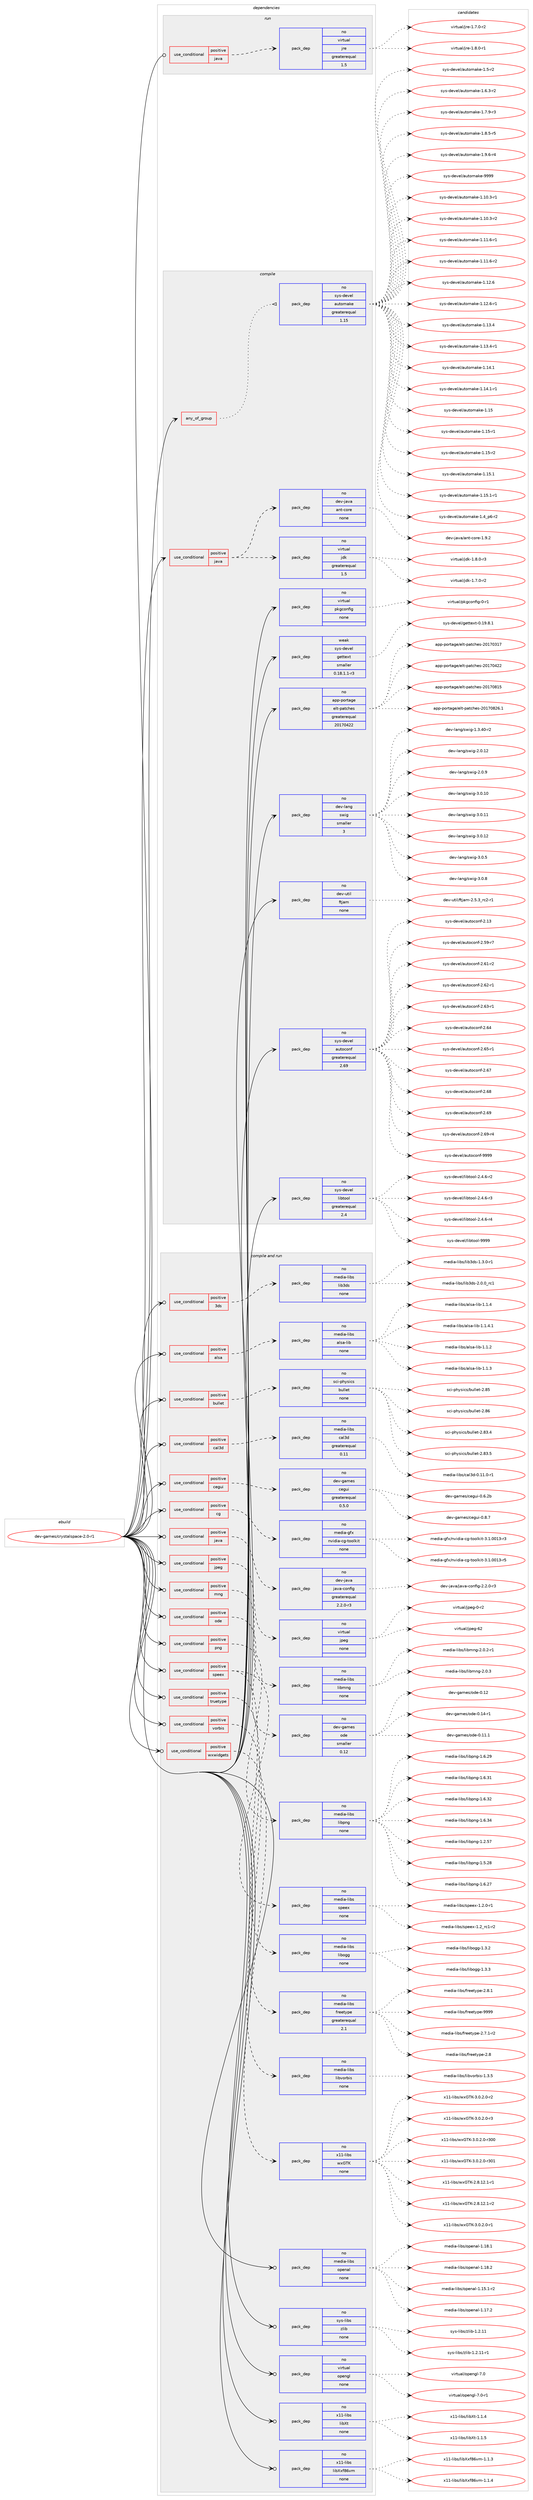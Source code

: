 digraph prolog {

# *************
# Graph options
# *************

newrank=true;
concentrate=true;
compound=true;
graph [rankdir=LR,fontname=Helvetica,fontsize=10,ranksep=1.5];#, ranksep=2.5, nodesep=0.2];
edge  [arrowhead=vee];
node  [fontname=Helvetica,fontsize=10];

# **********
# The ebuild
# **********

subgraph cluster_leftcol {
color=gray;
rank=same;
label=<<i>ebuild</i>>;
id [label="dev-games/crystalspace-2.0-r1", color=red, width=4, href="../dev-games/crystalspace-2.0-r1.svg"];
}

# ****************
# The dependencies
# ****************

subgraph cluster_midcol {
color=gray;
label=<<i>dependencies</i>>;
subgraph cluster_compile {
fillcolor="#eeeeee";
style=filled;
label=<<i>compile</i>>;
subgraph any1584 {
dependency72896 [label=<<TABLE BORDER="0" CELLBORDER="1" CELLSPACING="0" CELLPADDING="4"><TR><TD CELLPADDING="10">any_of_group</TD></TR></TABLE>>, shape=none, color=red];subgraph pack53638 {
dependency72897 [label=<<TABLE BORDER="0" CELLBORDER="1" CELLSPACING="0" CELLPADDING="4" WIDTH="220"><TR><TD ROWSPAN="6" CELLPADDING="30">pack_dep</TD></TR><TR><TD WIDTH="110">no</TD></TR><TR><TD>sys-devel</TD></TR><TR><TD>automake</TD></TR><TR><TD>greaterequal</TD></TR><TR><TD>1.15</TD></TR></TABLE>>, shape=none, color=blue];
}
dependency72896:e -> dependency72897:w [weight=20,style="dotted",arrowhead="oinv"];
}
id:e -> dependency72896:w [weight=20,style="solid",arrowhead="vee"];
subgraph cond17644 {
dependency72898 [label=<<TABLE BORDER="0" CELLBORDER="1" CELLSPACING="0" CELLPADDING="4"><TR><TD ROWSPAN="3" CELLPADDING="10">use_conditional</TD></TR><TR><TD>positive</TD></TR><TR><TD>java</TD></TR></TABLE>>, shape=none, color=red];
subgraph pack53639 {
dependency72899 [label=<<TABLE BORDER="0" CELLBORDER="1" CELLSPACING="0" CELLPADDING="4" WIDTH="220"><TR><TD ROWSPAN="6" CELLPADDING="30">pack_dep</TD></TR><TR><TD WIDTH="110">no</TD></TR><TR><TD>virtual</TD></TR><TR><TD>jdk</TD></TR><TR><TD>greaterequal</TD></TR><TR><TD>1.5</TD></TR></TABLE>>, shape=none, color=blue];
}
dependency72898:e -> dependency72899:w [weight=20,style="dashed",arrowhead="vee"];
subgraph pack53640 {
dependency72900 [label=<<TABLE BORDER="0" CELLBORDER="1" CELLSPACING="0" CELLPADDING="4" WIDTH="220"><TR><TD ROWSPAN="6" CELLPADDING="30">pack_dep</TD></TR><TR><TD WIDTH="110">no</TD></TR><TR><TD>dev-java</TD></TR><TR><TD>ant-core</TD></TR><TR><TD>none</TD></TR><TR><TD></TD></TR></TABLE>>, shape=none, color=blue];
}
dependency72898:e -> dependency72900:w [weight=20,style="dashed",arrowhead="vee"];
}
id:e -> dependency72898:w [weight=20,style="solid",arrowhead="vee"];
subgraph pack53641 {
dependency72901 [label=<<TABLE BORDER="0" CELLBORDER="1" CELLSPACING="0" CELLPADDING="4" WIDTH="220"><TR><TD ROWSPAN="6" CELLPADDING="30">pack_dep</TD></TR><TR><TD WIDTH="110">no</TD></TR><TR><TD>app-portage</TD></TR><TR><TD>elt-patches</TD></TR><TR><TD>greaterequal</TD></TR><TR><TD>20170422</TD></TR></TABLE>>, shape=none, color=blue];
}
id:e -> dependency72901:w [weight=20,style="solid",arrowhead="vee"];
subgraph pack53642 {
dependency72902 [label=<<TABLE BORDER="0" CELLBORDER="1" CELLSPACING="0" CELLPADDING="4" WIDTH="220"><TR><TD ROWSPAN="6" CELLPADDING="30">pack_dep</TD></TR><TR><TD WIDTH="110">no</TD></TR><TR><TD>dev-lang</TD></TR><TR><TD>swig</TD></TR><TR><TD>smaller</TD></TR><TR><TD>3</TD></TR></TABLE>>, shape=none, color=blue];
}
id:e -> dependency72902:w [weight=20,style="solid",arrowhead="vee"];
subgraph pack53643 {
dependency72903 [label=<<TABLE BORDER="0" CELLBORDER="1" CELLSPACING="0" CELLPADDING="4" WIDTH="220"><TR><TD ROWSPAN="6" CELLPADDING="30">pack_dep</TD></TR><TR><TD WIDTH="110">no</TD></TR><TR><TD>dev-util</TD></TR><TR><TD>ftjam</TD></TR><TR><TD>none</TD></TR><TR><TD></TD></TR></TABLE>>, shape=none, color=blue];
}
id:e -> dependency72903:w [weight=20,style="solid",arrowhead="vee"];
subgraph pack53644 {
dependency72904 [label=<<TABLE BORDER="0" CELLBORDER="1" CELLSPACING="0" CELLPADDING="4" WIDTH="220"><TR><TD ROWSPAN="6" CELLPADDING="30">pack_dep</TD></TR><TR><TD WIDTH="110">no</TD></TR><TR><TD>sys-devel</TD></TR><TR><TD>autoconf</TD></TR><TR><TD>greaterequal</TD></TR><TR><TD>2.69</TD></TR></TABLE>>, shape=none, color=blue];
}
id:e -> dependency72904:w [weight=20,style="solid",arrowhead="vee"];
subgraph pack53645 {
dependency72905 [label=<<TABLE BORDER="0" CELLBORDER="1" CELLSPACING="0" CELLPADDING="4" WIDTH="220"><TR><TD ROWSPAN="6" CELLPADDING="30">pack_dep</TD></TR><TR><TD WIDTH="110">no</TD></TR><TR><TD>sys-devel</TD></TR><TR><TD>libtool</TD></TR><TR><TD>greaterequal</TD></TR><TR><TD>2.4</TD></TR></TABLE>>, shape=none, color=blue];
}
id:e -> dependency72905:w [weight=20,style="solid",arrowhead="vee"];
subgraph pack53646 {
dependency72906 [label=<<TABLE BORDER="0" CELLBORDER="1" CELLSPACING="0" CELLPADDING="4" WIDTH="220"><TR><TD ROWSPAN="6" CELLPADDING="30">pack_dep</TD></TR><TR><TD WIDTH="110">no</TD></TR><TR><TD>virtual</TD></TR><TR><TD>pkgconfig</TD></TR><TR><TD>none</TD></TR><TR><TD></TD></TR></TABLE>>, shape=none, color=blue];
}
id:e -> dependency72906:w [weight=20,style="solid",arrowhead="vee"];
subgraph pack53647 {
dependency72907 [label=<<TABLE BORDER="0" CELLBORDER="1" CELLSPACING="0" CELLPADDING="4" WIDTH="220"><TR><TD ROWSPAN="6" CELLPADDING="30">pack_dep</TD></TR><TR><TD WIDTH="110">weak</TD></TR><TR><TD>sys-devel</TD></TR><TR><TD>gettext</TD></TR><TR><TD>smaller</TD></TR><TR><TD>0.18.1.1-r3</TD></TR></TABLE>>, shape=none, color=blue];
}
id:e -> dependency72907:w [weight=20,style="solid",arrowhead="vee"];
}
subgraph cluster_compileandrun {
fillcolor="#eeeeee";
style=filled;
label=<<i>compile and run</i>>;
subgraph cond17645 {
dependency72908 [label=<<TABLE BORDER="0" CELLBORDER="1" CELLSPACING="0" CELLPADDING="4"><TR><TD ROWSPAN="3" CELLPADDING="10">use_conditional</TD></TR><TR><TD>positive</TD></TR><TR><TD>3ds</TD></TR></TABLE>>, shape=none, color=red];
subgraph pack53648 {
dependency72909 [label=<<TABLE BORDER="0" CELLBORDER="1" CELLSPACING="0" CELLPADDING="4" WIDTH="220"><TR><TD ROWSPAN="6" CELLPADDING="30">pack_dep</TD></TR><TR><TD WIDTH="110">no</TD></TR><TR><TD>media-libs</TD></TR><TR><TD>lib3ds</TD></TR><TR><TD>none</TD></TR><TR><TD></TD></TR></TABLE>>, shape=none, color=blue];
}
dependency72908:e -> dependency72909:w [weight=20,style="dashed",arrowhead="vee"];
}
id:e -> dependency72908:w [weight=20,style="solid",arrowhead="odotvee"];
subgraph cond17646 {
dependency72910 [label=<<TABLE BORDER="0" CELLBORDER="1" CELLSPACING="0" CELLPADDING="4"><TR><TD ROWSPAN="3" CELLPADDING="10">use_conditional</TD></TR><TR><TD>positive</TD></TR><TR><TD>alsa</TD></TR></TABLE>>, shape=none, color=red];
subgraph pack53649 {
dependency72911 [label=<<TABLE BORDER="0" CELLBORDER="1" CELLSPACING="0" CELLPADDING="4" WIDTH="220"><TR><TD ROWSPAN="6" CELLPADDING="30">pack_dep</TD></TR><TR><TD WIDTH="110">no</TD></TR><TR><TD>media-libs</TD></TR><TR><TD>alsa-lib</TD></TR><TR><TD>none</TD></TR><TR><TD></TD></TR></TABLE>>, shape=none, color=blue];
}
dependency72910:e -> dependency72911:w [weight=20,style="dashed",arrowhead="vee"];
}
id:e -> dependency72910:w [weight=20,style="solid",arrowhead="odotvee"];
subgraph cond17647 {
dependency72912 [label=<<TABLE BORDER="0" CELLBORDER="1" CELLSPACING="0" CELLPADDING="4"><TR><TD ROWSPAN="3" CELLPADDING="10">use_conditional</TD></TR><TR><TD>positive</TD></TR><TR><TD>bullet</TD></TR></TABLE>>, shape=none, color=red];
subgraph pack53650 {
dependency72913 [label=<<TABLE BORDER="0" CELLBORDER="1" CELLSPACING="0" CELLPADDING="4" WIDTH="220"><TR><TD ROWSPAN="6" CELLPADDING="30">pack_dep</TD></TR><TR><TD WIDTH="110">no</TD></TR><TR><TD>sci-physics</TD></TR><TR><TD>bullet</TD></TR><TR><TD>none</TD></TR><TR><TD></TD></TR></TABLE>>, shape=none, color=blue];
}
dependency72912:e -> dependency72913:w [weight=20,style="dashed",arrowhead="vee"];
}
id:e -> dependency72912:w [weight=20,style="solid",arrowhead="odotvee"];
subgraph cond17648 {
dependency72914 [label=<<TABLE BORDER="0" CELLBORDER="1" CELLSPACING="0" CELLPADDING="4"><TR><TD ROWSPAN="3" CELLPADDING="10">use_conditional</TD></TR><TR><TD>positive</TD></TR><TR><TD>cal3d</TD></TR></TABLE>>, shape=none, color=red];
subgraph pack53651 {
dependency72915 [label=<<TABLE BORDER="0" CELLBORDER="1" CELLSPACING="0" CELLPADDING="4" WIDTH="220"><TR><TD ROWSPAN="6" CELLPADDING="30">pack_dep</TD></TR><TR><TD WIDTH="110">no</TD></TR><TR><TD>media-libs</TD></TR><TR><TD>cal3d</TD></TR><TR><TD>greaterequal</TD></TR><TR><TD>0.11</TD></TR></TABLE>>, shape=none, color=blue];
}
dependency72914:e -> dependency72915:w [weight=20,style="dashed",arrowhead="vee"];
}
id:e -> dependency72914:w [weight=20,style="solid",arrowhead="odotvee"];
subgraph cond17649 {
dependency72916 [label=<<TABLE BORDER="0" CELLBORDER="1" CELLSPACING="0" CELLPADDING="4"><TR><TD ROWSPAN="3" CELLPADDING="10">use_conditional</TD></TR><TR><TD>positive</TD></TR><TR><TD>cegui</TD></TR></TABLE>>, shape=none, color=red];
subgraph pack53652 {
dependency72917 [label=<<TABLE BORDER="0" CELLBORDER="1" CELLSPACING="0" CELLPADDING="4" WIDTH="220"><TR><TD ROWSPAN="6" CELLPADDING="30">pack_dep</TD></TR><TR><TD WIDTH="110">no</TD></TR><TR><TD>dev-games</TD></TR><TR><TD>cegui</TD></TR><TR><TD>greaterequal</TD></TR><TR><TD>0.5.0</TD></TR></TABLE>>, shape=none, color=blue];
}
dependency72916:e -> dependency72917:w [weight=20,style="dashed",arrowhead="vee"];
}
id:e -> dependency72916:w [weight=20,style="solid",arrowhead="odotvee"];
subgraph cond17650 {
dependency72918 [label=<<TABLE BORDER="0" CELLBORDER="1" CELLSPACING="0" CELLPADDING="4"><TR><TD ROWSPAN="3" CELLPADDING="10">use_conditional</TD></TR><TR><TD>positive</TD></TR><TR><TD>cg</TD></TR></TABLE>>, shape=none, color=red];
subgraph pack53653 {
dependency72919 [label=<<TABLE BORDER="0" CELLBORDER="1" CELLSPACING="0" CELLPADDING="4" WIDTH="220"><TR><TD ROWSPAN="6" CELLPADDING="30">pack_dep</TD></TR><TR><TD WIDTH="110">no</TD></TR><TR><TD>media-gfx</TD></TR><TR><TD>nvidia-cg-toolkit</TD></TR><TR><TD>none</TD></TR><TR><TD></TD></TR></TABLE>>, shape=none, color=blue];
}
dependency72918:e -> dependency72919:w [weight=20,style="dashed",arrowhead="vee"];
}
id:e -> dependency72918:w [weight=20,style="solid",arrowhead="odotvee"];
subgraph cond17651 {
dependency72920 [label=<<TABLE BORDER="0" CELLBORDER="1" CELLSPACING="0" CELLPADDING="4"><TR><TD ROWSPAN="3" CELLPADDING="10">use_conditional</TD></TR><TR><TD>positive</TD></TR><TR><TD>java</TD></TR></TABLE>>, shape=none, color=red];
subgraph pack53654 {
dependency72921 [label=<<TABLE BORDER="0" CELLBORDER="1" CELLSPACING="0" CELLPADDING="4" WIDTH="220"><TR><TD ROWSPAN="6" CELLPADDING="30">pack_dep</TD></TR><TR><TD WIDTH="110">no</TD></TR><TR><TD>dev-java</TD></TR><TR><TD>java-config</TD></TR><TR><TD>greaterequal</TD></TR><TR><TD>2.2.0-r3</TD></TR></TABLE>>, shape=none, color=blue];
}
dependency72920:e -> dependency72921:w [weight=20,style="dashed",arrowhead="vee"];
}
id:e -> dependency72920:w [weight=20,style="solid",arrowhead="odotvee"];
subgraph cond17652 {
dependency72922 [label=<<TABLE BORDER="0" CELLBORDER="1" CELLSPACING="0" CELLPADDING="4"><TR><TD ROWSPAN="3" CELLPADDING="10">use_conditional</TD></TR><TR><TD>positive</TD></TR><TR><TD>jpeg</TD></TR></TABLE>>, shape=none, color=red];
subgraph pack53655 {
dependency72923 [label=<<TABLE BORDER="0" CELLBORDER="1" CELLSPACING="0" CELLPADDING="4" WIDTH="220"><TR><TD ROWSPAN="6" CELLPADDING="30">pack_dep</TD></TR><TR><TD WIDTH="110">no</TD></TR><TR><TD>virtual</TD></TR><TR><TD>jpeg</TD></TR><TR><TD>none</TD></TR><TR><TD></TD></TR></TABLE>>, shape=none, color=blue];
}
dependency72922:e -> dependency72923:w [weight=20,style="dashed",arrowhead="vee"];
}
id:e -> dependency72922:w [weight=20,style="solid",arrowhead="odotvee"];
subgraph cond17653 {
dependency72924 [label=<<TABLE BORDER="0" CELLBORDER="1" CELLSPACING="0" CELLPADDING="4"><TR><TD ROWSPAN="3" CELLPADDING="10">use_conditional</TD></TR><TR><TD>positive</TD></TR><TR><TD>mng</TD></TR></TABLE>>, shape=none, color=red];
subgraph pack53656 {
dependency72925 [label=<<TABLE BORDER="0" CELLBORDER="1" CELLSPACING="0" CELLPADDING="4" WIDTH="220"><TR><TD ROWSPAN="6" CELLPADDING="30">pack_dep</TD></TR><TR><TD WIDTH="110">no</TD></TR><TR><TD>media-libs</TD></TR><TR><TD>libmng</TD></TR><TR><TD>none</TD></TR><TR><TD></TD></TR></TABLE>>, shape=none, color=blue];
}
dependency72924:e -> dependency72925:w [weight=20,style="dashed",arrowhead="vee"];
}
id:e -> dependency72924:w [weight=20,style="solid",arrowhead="odotvee"];
subgraph cond17654 {
dependency72926 [label=<<TABLE BORDER="0" CELLBORDER="1" CELLSPACING="0" CELLPADDING="4"><TR><TD ROWSPAN="3" CELLPADDING="10">use_conditional</TD></TR><TR><TD>positive</TD></TR><TR><TD>ode</TD></TR></TABLE>>, shape=none, color=red];
subgraph pack53657 {
dependency72927 [label=<<TABLE BORDER="0" CELLBORDER="1" CELLSPACING="0" CELLPADDING="4" WIDTH="220"><TR><TD ROWSPAN="6" CELLPADDING="30">pack_dep</TD></TR><TR><TD WIDTH="110">no</TD></TR><TR><TD>dev-games</TD></TR><TR><TD>ode</TD></TR><TR><TD>smaller</TD></TR><TR><TD>0.12</TD></TR></TABLE>>, shape=none, color=blue];
}
dependency72926:e -> dependency72927:w [weight=20,style="dashed",arrowhead="vee"];
}
id:e -> dependency72926:w [weight=20,style="solid",arrowhead="odotvee"];
subgraph cond17655 {
dependency72928 [label=<<TABLE BORDER="0" CELLBORDER="1" CELLSPACING="0" CELLPADDING="4"><TR><TD ROWSPAN="3" CELLPADDING="10">use_conditional</TD></TR><TR><TD>positive</TD></TR><TR><TD>png</TD></TR></TABLE>>, shape=none, color=red];
subgraph pack53658 {
dependency72929 [label=<<TABLE BORDER="0" CELLBORDER="1" CELLSPACING="0" CELLPADDING="4" WIDTH="220"><TR><TD ROWSPAN="6" CELLPADDING="30">pack_dep</TD></TR><TR><TD WIDTH="110">no</TD></TR><TR><TD>media-libs</TD></TR><TR><TD>libpng</TD></TR><TR><TD>none</TD></TR><TR><TD></TD></TR></TABLE>>, shape=none, color=blue];
}
dependency72928:e -> dependency72929:w [weight=20,style="dashed",arrowhead="vee"];
}
id:e -> dependency72928:w [weight=20,style="solid",arrowhead="odotvee"];
subgraph cond17656 {
dependency72930 [label=<<TABLE BORDER="0" CELLBORDER="1" CELLSPACING="0" CELLPADDING="4"><TR><TD ROWSPAN="3" CELLPADDING="10">use_conditional</TD></TR><TR><TD>positive</TD></TR><TR><TD>speex</TD></TR></TABLE>>, shape=none, color=red];
subgraph pack53659 {
dependency72931 [label=<<TABLE BORDER="0" CELLBORDER="1" CELLSPACING="0" CELLPADDING="4" WIDTH="220"><TR><TD ROWSPAN="6" CELLPADDING="30">pack_dep</TD></TR><TR><TD WIDTH="110">no</TD></TR><TR><TD>media-libs</TD></TR><TR><TD>libogg</TD></TR><TR><TD>none</TD></TR><TR><TD></TD></TR></TABLE>>, shape=none, color=blue];
}
dependency72930:e -> dependency72931:w [weight=20,style="dashed",arrowhead="vee"];
subgraph pack53660 {
dependency72932 [label=<<TABLE BORDER="0" CELLBORDER="1" CELLSPACING="0" CELLPADDING="4" WIDTH="220"><TR><TD ROWSPAN="6" CELLPADDING="30">pack_dep</TD></TR><TR><TD WIDTH="110">no</TD></TR><TR><TD>media-libs</TD></TR><TR><TD>speex</TD></TR><TR><TD>none</TD></TR><TR><TD></TD></TR></TABLE>>, shape=none, color=blue];
}
dependency72930:e -> dependency72932:w [weight=20,style="dashed",arrowhead="vee"];
}
id:e -> dependency72930:w [weight=20,style="solid",arrowhead="odotvee"];
subgraph cond17657 {
dependency72933 [label=<<TABLE BORDER="0" CELLBORDER="1" CELLSPACING="0" CELLPADDING="4"><TR><TD ROWSPAN="3" CELLPADDING="10">use_conditional</TD></TR><TR><TD>positive</TD></TR><TR><TD>truetype</TD></TR></TABLE>>, shape=none, color=red];
subgraph pack53661 {
dependency72934 [label=<<TABLE BORDER="0" CELLBORDER="1" CELLSPACING="0" CELLPADDING="4" WIDTH="220"><TR><TD ROWSPAN="6" CELLPADDING="30">pack_dep</TD></TR><TR><TD WIDTH="110">no</TD></TR><TR><TD>media-libs</TD></TR><TR><TD>freetype</TD></TR><TR><TD>greaterequal</TD></TR><TR><TD>2.1</TD></TR></TABLE>>, shape=none, color=blue];
}
dependency72933:e -> dependency72934:w [weight=20,style="dashed",arrowhead="vee"];
}
id:e -> dependency72933:w [weight=20,style="solid",arrowhead="odotvee"];
subgraph cond17658 {
dependency72935 [label=<<TABLE BORDER="0" CELLBORDER="1" CELLSPACING="0" CELLPADDING="4"><TR><TD ROWSPAN="3" CELLPADDING="10">use_conditional</TD></TR><TR><TD>positive</TD></TR><TR><TD>vorbis</TD></TR></TABLE>>, shape=none, color=red];
subgraph pack53662 {
dependency72936 [label=<<TABLE BORDER="0" CELLBORDER="1" CELLSPACING="0" CELLPADDING="4" WIDTH="220"><TR><TD ROWSPAN="6" CELLPADDING="30">pack_dep</TD></TR><TR><TD WIDTH="110">no</TD></TR><TR><TD>media-libs</TD></TR><TR><TD>libvorbis</TD></TR><TR><TD>none</TD></TR><TR><TD></TD></TR></TABLE>>, shape=none, color=blue];
}
dependency72935:e -> dependency72936:w [weight=20,style="dashed",arrowhead="vee"];
}
id:e -> dependency72935:w [weight=20,style="solid",arrowhead="odotvee"];
subgraph cond17659 {
dependency72937 [label=<<TABLE BORDER="0" CELLBORDER="1" CELLSPACING="0" CELLPADDING="4"><TR><TD ROWSPAN="3" CELLPADDING="10">use_conditional</TD></TR><TR><TD>positive</TD></TR><TR><TD>wxwidgets</TD></TR></TABLE>>, shape=none, color=red];
subgraph pack53663 {
dependency72938 [label=<<TABLE BORDER="0" CELLBORDER="1" CELLSPACING="0" CELLPADDING="4" WIDTH="220"><TR><TD ROWSPAN="6" CELLPADDING="30">pack_dep</TD></TR><TR><TD WIDTH="110">no</TD></TR><TR><TD>x11-libs</TD></TR><TR><TD>wxGTK</TD></TR><TR><TD>none</TD></TR><TR><TD></TD></TR></TABLE>>, shape=none, color=blue];
}
dependency72937:e -> dependency72938:w [weight=20,style="dashed",arrowhead="vee"];
}
id:e -> dependency72937:w [weight=20,style="solid",arrowhead="odotvee"];
subgraph pack53664 {
dependency72939 [label=<<TABLE BORDER="0" CELLBORDER="1" CELLSPACING="0" CELLPADDING="4" WIDTH="220"><TR><TD ROWSPAN="6" CELLPADDING="30">pack_dep</TD></TR><TR><TD WIDTH="110">no</TD></TR><TR><TD>media-libs</TD></TR><TR><TD>openal</TD></TR><TR><TD>none</TD></TR><TR><TD></TD></TR></TABLE>>, shape=none, color=blue];
}
id:e -> dependency72939:w [weight=20,style="solid",arrowhead="odotvee"];
subgraph pack53665 {
dependency72940 [label=<<TABLE BORDER="0" CELLBORDER="1" CELLSPACING="0" CELLPADDING="4" WIDTH="220"><TR><TD ROWSPAN="6" CELLPADDING="30">pack_dep</TD></TR><TR><TD WIDTH="110">no</TD></TR><TR><TD>sys-libs</TD></TR><TR><TD>zlib</TD></TR><TR><TD>none</TD></TR><TR><TD></TD></TR></TABLE>>, shape=none, color=blue];
}
id:e -> dependency72940:w [weight=20,style="solid",arrowhead="odotvee"];
subgraph pack53666 {
dependency72941 [label=<<TABLE BORDER="0" CELLBORDER="1" CELLSPACING="0" CELLPADDING="4" WIDTH="220"><TR><TD ROWSPAN="6" CELLPADDING="30">pack_dep</TD></TR><TR><TD WIDTH="110">no</TD></TR><TR><TD>virtual</TD></TR><TR><TD>opengl</TD></TR><TR><TD>none</TD></TR><TR><TD></TD></TR></TABLE>>, shape=none, color=blue];
}
id:e -> dependency72941:w [weight=20,style="solid",arrowhead="odotvee"];
subgraph pack53667 {
dependency72942 [label=<<TABLE BORDER="0" CELLBORDER="1" CELLSPACING="0" CELLPADDING="4" WIDTH="220"><TR><TD ROWSPAN="6" CELLPADDING="30">pack_dep</TD></TR><TR><TD WIDTH="110">no</TD></TR><TR><TD>x11-libs</TD></TR><TR><TD>libXt</TD></TR><TR><TD>none</TD></TR><TR><TD></TD></TR></TABLE>>, shape=none, color=blue];
}
id:e -> dependency72942:w [weight=20,style="solid",arrowhead="odotvee"];
subgraph pack53668 {
dependency72943 [label=<<TABLE BORDER="0" CELLBORDER="1" CELLSPACING="0" CELLPADDING="4" WIDTH="220"><TR><TD ROWSPAN="6" CELLPADDING="30">pack_dep</TD></TR><TR><TD WIDTH="110">no</TD></TR><TR><TD>x11-libs</TD></TR><TR><TD>libXxf86vm</TD></TR><TR><TD>none</TD></TR><TR><TD></TD></TR></TABLE>>, shape=none, color=blue];
}
id:e -> dependency72943:w [weight=20,style="solid",arrowhead="odotvee"];
}
subgraph cluster_run {
fillcolor="#eeeeee";
style=filled;
label=<<i>run</i>>;
subgraph cond17660 {
dependency72944 [label=<<TABLE BORDER="0" CELLBORDER="1" CELLSPACING="0" CELLPADDING="4"><TR><TD ROWSPAN="3" CELLPADDING="10">use_conditional</TD></TR><TR><TD>positive</TD></TR><TR><TD>java</TD></TR></TABLE>>, shape=none, color=red];
subgraph pack53669 {
dependency72945 [label=<<TABLE BORDER="0" CELLBORDER="1" CELLSPACING="0" CELLPADDING="4" WIDTH="220"><TR><TD ROWSPAN="6" CELLPADDING="30">pack_dep</TD></TR><TR><TD WIDTH="110">no</TD></TR><TR><TD>virtual</TD></TR><TR><TD>jre</TD></TR><TR><TD>greaterequal</TD></TR><TR><TD>1.5</TD></TR></TABLE>>, shape=none, color=blue];
}
dependency72944:e -> dependency72945:w [weight=20,style="dashed",arrowhead="vee"];
}
id:e -> dependency72944:w [weight=20,style="solid",arrowhead="odot"];
}
}

# **************
# The candidates
# **************

subgraph cluster_choices {
rank=same;
color=gray;
label=<<i>candidates</i>>;

subgraph choice53638 {
color=black;
nodesep=1;
choice11512111545100101118101108479711711611110997107101454946494846514511449 [label="sys-devel/automake-1.10.3-r1", color=red, width=4,href="../sys-devel/automake-1.10.3-r1.svg"];
choice11512111545100101118101108479711711611110997107101454946494846514511450 [label="sys-devel/automake-1.10.3-r2", color=red, width=4,href="../sys-devel/automake-1.10.3-r2.svg"];
choice11512111545100101118101108479711711611110997107101454946494946544511449 [label="sys-devel/automake-1.11.6-r1", color=red, width=4,href="../sys-devel/automake-1.11.6-r1.svg"];
choice11512111545100101118101108479711711611110997107101454946494946544511450 [label="sys-devel/automake-1.11.6-r2", color=red, width=4,href="../sys-devel/automake-1.11.6-r2.svg"];
choice1151211154510010111810110847971171161111099710710145494649504654 [label="sys-devel/automake-1.12.6", color=red, width=4,href="../sys-devel/automake-1.12.6.svg"];
choice11512111545100101118101108479711711611110997107101454946495046544511449 [label="sys-devel/automake-1.12.6-r1", color=red, width=4,href="../sys-devel/automake-1.12.6-r1.svg"];
choice1151211154510010111810110847971171161111099710710145494649514652 [label="sys-devel/automake-1.13.4", color=red, width=4,href="../sys-devel/automake-1.13.4.svg"];
choice11512111545100101118101108479711711611110997107101454946495146524511449 [label="sys-devel/automake-1.13.4-r1", color=red, width=4,href="../sys-devel/automake-1.13.4-r1.svg"];
choice1151211154510010111810110847971171161111099710710145494649524649 [label="sys-devel/automake-1.14.1", color=red, width=4,href="../sys-devel/automake-1.14.1.svg"];
choice11512111545100101118101108479711711611110997107101454946495246494511449 [label="sys-devel/automake-1.14.1-r1", color=red, width=4,href="../sys-devel/automake-1.14.1-r1.svg"];
choice115121115451001011181011084797117116111109971071014549464953 [label="sys-devel/automake-1.15", color=red, width=4,href="../sys-devel/automake-1.15.svg"];
choice1151211154510010111810110847971171161111099710710145494649534511449 [label="sys-devel/automake-1.15-r1", color=red, width=4,href="../sys-devel/automake-1.15-r1.svg"];
choice1151211154510010111810110847971171161111099710710145494649534511450 [label="sys-devel/automake-1.15-r2", color=red, width=4,href="../sys-devel/automake-1.15-r2.svg"];
choice1151211154510010111810110847971171161111099710710145494649534649 [label="sys-devel/automake-1.15.1", color=red, width=4,href="../sys-devel/automake-1.15.1.svg"];
choice11512111545100101118101108479711711611110997107101454946495346494511449 [label="sys-devel/automake-1.15.1-r1", color=red, width=4,href="../sys-devel/automake-1.15.1-r1.svg"];
choice115121115451001011181011084797117116111109971071014549465295112544511450 [label="sys-devel/automake-1.4_p6-r2", color=red, width=4,href="../sys-devel/automake-1.4_p6-r2.svg"];
choice11512111545100101118101108479711711611110997107101454946534511450 [label="sys-devel/automake-1.5-r2", color=red, width=4,href="../sys-devel/automake-1.5-r2.svg"];
choice115121115451001011181011084797117116111109971071014549465446514511450 [label="sys-devel/automake-1.6.3-r2", color=red, width=4,href="../sys-devel/automake-1.6.3-r2.svg"];
choice115121115451001011181011084797117116111109971071014549465546574511451 [label="sys-devel/automake-1.7.9-r3", color=red, width=4,href="../sys-devel/automake-1.7.9-r3.svg"];
choice115121115451001011181011084797117116111109971071014549465646534511453 [label="sys-devel/automake-1.8.5-r5", color=red, width=4,href="../sys-devel/automake-1.8.5-r5.svg"];
choice115121115451001011181011084797117116111109971071014549465746544511452 [label="sys-devel/automake-1.9.6-r4", color=red, width=4,href="../sys-devel/automake-1.9.6-r4.svg"];
choice115121115451001011181011084797117116111109971071014557575757 [label="sys-devel/automake-9999", color=red, width=4,href="../sys-devel/automake-9999.svg"];
dependency72897:e -> choice11512111545100101118101108479711711611110997107101454946494846514511449:w [style=dotted,weight="100"];
dependency72897:e -> choice11512111545100101118101108479711711611110997107101454946494846514511450:w [style=dotted,weight="100"];
dependency72897:e -> choice11512111545100101118101108479711711611110997107101454946494946544511449:w [style=dotted,weight="100"];
dependency72897:e -> choice11512111545100101118101108479711711611110997107101454946494946544511450:w [style=dotted,weight="100"];
dependency72897:e -> choice1151211154510010111810110847971171161111099710710145494649504654:w [style=dotted,weight="100"];
dependency72897:e -> choice11512111545100101118101108479711711611110997107101454946495046544511449:w [style=dotted,weight="100"];
dependency72897:e -> choice1151211154510010111810110847971171161111099710710145494649514652:w [style=dotted,weight="100"];
dependency72897:e -> choice11512111545100101118101108479711711611110997107101454946495146524511449:w [style=dotted,weight="100"];
dependency72897:e -> choice1151211154510010111810110847971171161111099710710145494649524649:w [style=dotted,weight="100"];
dependency72897:e -> choice11512111545100101118101108479711711611110997107101454946495246494511449:w [style=dotted,weight="100"];
dependency72897:e -> choice115121115451001011181011084797117116111109971071014549464953:w [style=dotted,weight="100"];
dependency72897:e -> choice1151211154510010111810110847971171161111099710710145494649534511449:w [style=dotted,weight="100"];
dependency72897:e -> choice1151211154510010111810110847971171161111099710710145494649534511450:w [style=dotted,weight="100"];
dependency72897:e -> choice1151211154510010111810110847971171161111099710710145494649534649:w [style=dotted,weight="100"];
dependency72897:e -> choice11512111545100101118101108479711711611110997107101454946495346494511449:w [style=dotted,weight="100"];
dependency72897:e -> choice115121115451001011181011084797117116111109971071014549465295112544511450:w [style=dotted,weight="100"];
dependency72897:e -> choice11512111545100101118101108479711711611110997107101454946534511450:w [style=dotted,weight="100"];
dependency72897:e -> choice115121115451001011181011084797117116111109971071014549465446514511450:w [style=dotted,weight="100"];
dependency72897:e -> choice115121115451001011181011084797117116111109971071014549465546574511451:w [style=dotted,weight="100"];
dependency72897:e -> choice115121115451001011181011084797117116111109971071014549465646534511453:w [style=dotted,weight="100"];
dependency72897:e -> choice115121115451001011181011084797117116111109971071014549465746544511452:w [style=dotted,weight="100"];
dependency72897:e -> choice115121115451001011181011084797117116111109971071014557575757:w [style=dotted,weight="100"];
}
subgraph choice53639 {
color=black;
nodesep=1;
choice11810511411611797108471061001074549465546484511450 [label="virtual/jdk-1.7.0-r2", color=red, width=4,href="../virtual/jdk-1.7.0-r2.svg"];
choice11810511411611797108471061001074549465646484511451 [label="virtual/jdk-1.8.0-r3", color=red, width=4,href="../virtual/jdk-1.8.0-r3.svg"];
dependency72899:e -> choice11810511411611797108471061001074549465546484511450:w [style=dotted,weight="100"];
dependency72899:e -> choice11810511411611797108471061001074549465646484511451:w [style=dotted,weight="100"];
}
subgraph choice53640 {
color=black;
nodesep=1;
choice10010111845106971189747971101164599111114101454946574650 [label="dev-java/ant-core-1.9.2", color=red, width=4,href="../dev-java/ant-core-1.9.2.svg"];
dependency72900:e -> choice10010111845106971189747971101164599111114101454946574650:w [style=dotted,weight="100"];
}
subgraph choice53641 {
color=black;
nodesep=1;
choice97112112451121111141169710310147101108116451129711699104101115455048495548514955 [label="app-portage/elt-patches-20170317", color=red, width=4,href="../app-portage/elt-patches-20170317.svg"];
choice97112112451121111141169710310147101108116451129711699104101115455048495548525050 [label="app-portage/elt-patches-20170422", color=red, width=4,href="../app-portage/elt-patches-20170422.svg"];
choice97112112451121111141169710310147101108116451129711699104101115455048495548564953 [label="app-portage/elt-patches-20170815", color=red, width=4,href="../app-portage/elt-patches-20170815.svg"];
choice971121124511211111411697103101471011081164511297116991041011154550484955485650544649 [label="app-portage/elt-patches-20170826.1", color=red, width=4,href="../app-portage/elt-patches-20170826.1.svg"];
dependency72901:e -> choice97112112451121111141169710310147101108116451129711699104101115455048495548514955:w [style=dotted,weight="100"];
dependency72901:e -> choice97112112451121111141169710310147101108116451129711699104101115455048495548525050:w [style=dotted,weight="100"];
dependency72901:e -> choice97112112451121111141169710310147101108116451129711699104101115455048495548564953:w [style=dotted,weight="100"];
dependency72901:e -> choice971121124511211111411697103101471011081164511297116991041011154550484955485650544649:w [style=dotted,weight="100"];
}
subgraph choice53642 {
color=black;
nodesep=1;
choice100101118451089711010347115119105103454946514652484511450 [label="dev-lang/swig-1.3.40-r2", color=red, width=4,href="../dev-lang/swig-1.3.40-r2.svg"];
choice10010111845108971101034711511910510345504648464950 [label="dev-lang/swig-2.0.12", color=red, width=4,href="../dev-lang/swig-2.0.12.svg"];
choice100101118451089711010347115119105103455046484657 [label="dev-lang/swig-2.0.9", color=red, width=4,href="../dev-lang/swig-2.0.9.svg"];
choice10010111845108971101034711511910510345514648464948 [label="dev-lang/swig-3.0.10", color=red, width=4,href="../dev-lang/swig-3.0.10.svg"];
choice10010111845108971101034711511910510345514648464949 [label="dev-lang/swig-3.0.11", color=red, width=4,href="../dev-lang/swig-3.0.11.svg"];
choice10010111845108971101034711511910510345514648464950 [label="dev-lang/swig-3.0.12", color=red, width=4,href="../dev-lang/swig-3.0.12.svg"];
choice100101118451089711010347115119105103455146484653 [label="dev-lang/swig-3.0.5", color=red, width=4,href="../dev-lang/swig-3.0.5.svg"];
choice100101118451089711010347115119105103455146484656 [label="dev-lang/swig-3.0.8", color=red, width=4,href="../dev-lang/swig-3.0.8.svg"];
dependency72902:e -> choice100101118451089711010347115119105103454946514652484511450:w [style=dotted,weight="100"];
dependency72902:e -> choice10010111845108971101034711511910510345504648464950:w [style=dotted,weight="100"];
dependency72902:e -> choice100101118451089711010347115119105103455046484657:w [style=dotted,weight="100"];
dependency72902:e -> choice10010111845108971101034711511910510345514648464948:w [style=dotted,weight="100"];
dependency72902:e -> choice10010111845108971101034711511910510345514648464949:w [style=dotted,weight="100"];
dependency72902:e -> choice10010111845108971101034711511910510345514648464950:w [style=dotted,weight="100"];
dependency72902:e -> choice100101118451089711010347115119105103455146484653:w [style=dotted,weight="100"];
dependency72902:e -> choice100101118451089711010347115119105103455146484656:w [style=dotted,weight="100"];
}
subgraph choice53643 {
color=black;
nodesep=1;
choice1001011184511711610510847102116106971094550465346519511499504511449 [label="dev-util/ftjam-2.5.3_rc2-r1", color=red, width=4,href="../dev-util/ftjam-2.5.3_rc2-r1.svg"];
dependency72903:e -> choice1001011184511711610510847102116106971094550465346519511499504511449:w [style=dotted,weight="100"];
}
subgraph choice53644 {
color=black;
nodesep=1;
choice115121115451001011181011084797117116111991111101024550464951 [label="sys-devel/autoconf-2.13", color=red, width=4,href="../sys-devel/autoconf-2.13.svg"];
choice1151211154510010111810110847971171161119911111010245504653574511455 [label="sys-devel/autoconf-2.59-r7", color=red, width=4,href="../sys-devel/autoconf-2.59-r7.svg"];
choice1151211154510010111810110847971171161119911111010245504654494511450 [label="sys-devel/autoconf-2.61-r2", color=red, width=4,href="../sys-devel/autoconf-2.61-r2.svg"];
choice1151211154510010111810110847971171161119911111010245504654504511449 [label="sys-devel/autoconf-2.62-r1", color=red, width=4,href="../sys-devel/autoconf-2.62-r1.svg"];
choice1151211154510010111810110847971171161119911111010245504654514511449 [label="sys-devel/autoconf-2.63-r1", color=red, width=4,href="../sys-devel/autoconf-2.63-r1.svg"];
choice115121115451001011181011084797117116111991111101024550465452 [label="sys-devel/autoconf-2.64", color=red, width=4,href="../sys-devel/autoconf-2.64.svg"];
choice1151211154510010111810110847971171161119911111010245504654534511449 [label="sys-devel/autoconf-2.65-r1", color=red, width=4,href="../sys-devel/autoconf-2.65-r1.svg"];
choice115121115451001011181011084797117116111991111101024550465455 [label="sys-devel/autoconf-2.67", color=red, width=4,href="../sys-devel/autoconf-2.67.svg"];
choice115121115451001011181011084797117116111991111101024550465456 [label="sys-devel/autoconf-2.68", color=red, width=4,href="../sys-devel/autoconf-2.68.svg"];
choice115121115451001011181011084797117116111991111101024550465457 [label="sys-devel/autoconf-2.69", color=red, width=4,href="../sys-devel/autoconf-2.69.svg"];
choice1151211154510010111810110847971171161119911111010245504654574511452 [label="sys-devel/autoconf-2.69-r4", color=red, width=4,href="../sys-devel/autoconf-2.69-r4.svg"];
choice115121115451001011181011084797117116111991111101024557575757 [label="sys-devel/autoconf-9999", color=red, width=4,href="../sys-devel/autoconf-9999.svg"];
dependency72904:e -> choice115121115451001011181011084797117116111991111101024550464951:w [style=dotted,weight="100"];
dependency72904:e -> choice1151211154510010111810110847971171161119911111010245504653574511455:w [style=dotted,weight="100"];
dependency72904:e -> choice1151211154510010111810110847971171161119911111010245504654494511450:w [style=dotted,weight="100"];
dependency72904:e -> choice1151211154510010111810110847971171161119911111010245504654504511449:w [style=dotted,weight="100"];
dependency72904:e -> choice1151211154510010111810110847971171161119911111010245504654514511449:w [style=dotted,weight="100"];
dependency72904:e -> choice115121115451001011181011084797117116111991111101024550465452:w [style=dotted,weight="100"];
dependency72904:e -> choice1151211154510010111810110847971171161119911111010245504654534511449:w [style=dotted,weight="100"];
dependency72904:e -> choice115121115451001011181011084797117116111991111101024550465455:w [style=dotted,weight="100"];
dependency72904:e -> choice115121115451001011181011084797117116111991111101024550465456:w [style=dotted,weight="100"];
dependency72904:e -> choice115121115451001011181011084797117116111991111101024550465457:w [style=dotted,weight="100"];
dependency72904:e -> choice1151211154510010111810110847971171161119911111010245504654574511452:w [style=dotted,weight="100"];
dependency72904:e -> choice115121115451001011181011084797117116111991111101024557575757:w [style=dotted,weight="100"];
}
subgraph choice53645 {
color=black;
nodesep=1;
choice1151211154510010111810110847108105981161111111084550465246544511450 [label="sys-devel/libtool-2.4.6-r2", color=red, width=4,href="../sys-devel/libtool-2.4.6-r2.svg"];
choice1151211154510010111810110847108105981161111111084550465246544511451 [label="sys-devel/libtool-2.4.6-r3", color=red, width=4,href="../sys-devel/libtool-2.4.6-r3.svg"];
choice1151211154510010111810110847108105981161111111084550465246544511452 [label="sys-devel/libtool-2.4.6-r4", color=red, width=4,href="../sys-devel/libtool-2.4.6-r4.svg"];
choice1151211154510010111810110847108105981161111111084557575757 [label="sys-devel/libtool-9999", color=red, width=4,href="../sys-devel/libtool-9999.svg"];
dependency72905:e -> choice1151211154510010111810110847108105981161111111084550465246544511450:w [style=dotted,weight="100"];
dependency72905:e -> choice1151211154510010111810110847108105981161111111084550465246544511451:w [style=dotted,weight="100"];
dependency72905:e -> choice1151211154510010111810110847108105981161111111084550465246544511452:w [style=dotted,weight="100"];
dependency72905:e -> choice1151211154510010111810110847108105981161111111084557575757:w [style=dotted,weight="100"];
}
subgraph choice53646 {
color=black;
nodesep=1;
choice11810511411611797108471121071039911111010210510345484511449 [label="virtual/pkgconfig-0-r1", color=red, width=4,href="../virtual/pkgconfig-0-r1.svg"];
dependency72906:e -> choice11810511411611797108471121071039911111010210510345484511449:w [style=dotted,weight="100"];
}
subgraph choice53647 {
color=black;
nodesep=1;
choice1151211154510010111810110847103101116116101120116454846495746564649 [label="sys-devel/gettext-0.19.8.1", color=red, width=4,href="../sys-devel/gettext-0.19.8.1.svg"];
dependency72907:e -> choice1151211154510010111810110847103101116116101120116454846495746564649:w [style=dotted,weight="100"];
}
subgraph choice53648 {
color=black;
nodesep=1;
choice1091011001059745108105981154710810598511001154549465146484511449 [label="media-libs/lib3ds-1.3.0-r1", color=red, width=4,href="../media-libs/lib3ds-1.3.0-r1.svg"];
choice109101100105974510810598115471081059851100115455046484648951149949 [label="media-libs/lib3ds-2.0.0_rc1", color=red, width=4,href="../media-libs/lib3ds-2.0.0_rc1.svg"];
dependency72909:e -> choice1091011001059745108105981154710810598511001154549465146484511449:w [style=dotted,weight="100"];
dependency72909:e -> choice109101100105974510810598115471081059851100115455046484648951149949:w [style=dotted,weight="100"];
}
subgraph choice53649 {
color=black;
nodesep=1;
choice1091011001059745108105981154797108115974510810598454946494650 [label="media-libs/alsa-lib-1.1.2", color=red, width=4,href="../media-libs/alsa-lib-1.1.2.svg"];
choice1091011001059745108105981154797108115974510810598454946494651 [label="media-libs/alsa-lib-1.1.3", color=red, width=4,href="../media-libs/alsa-lib-1.1.3.svg"];
choice1091011001059745108105981154797108115974510810598454946494652 [label="media-libs/alsa-lib-1.1.4", color=red, width=4,href="../media-libs/alsa-lib-1.1.4.svg"];
choice10910110010597451081059811547971081159745108105984549464946524649 [label="media-libs/alsa-lib-1.1.4.1", color=red, width=4,href="../media-libs/alsa-lib-1.1.4.1.svg"];
dependency72911:e -> choice1091011001059745108105981154797108115974510810598454946494650:w [style=dotted,weight="100"];
dependency72911:e -> choice1091011001059745108105981154797108115974510810598454946494651:w [style=dotted,weight="100"];
dependency72911:e -> choice1091011001059745108105981154797108115974510810598454946494652:w [style=dotted,weight="100"];
dependency72911:e -> choice10910110010597451081059811547971081159745108105984549464946524649:w [style=dotted,weight="100"];
}
subgraph choice53650 {
color=black;
nodesep=1;
choice115991054511210412111510599115479811710810810111645504656514652 [label="sci-physics/bullet-2.83.4", color=red, width=4,href="../sci-physics/bullet-2.83.4.svg"];
choice115991054511210412111510599115479811710810810111645504656514653 [label="sci-physics/bullet-2.83.5", color=red, width=4,href="../sci-physics/bullet-2.83.5.svg"];
choice11599105451121041211151059911547981171081081011164550465653 [label="sci-physics/bullet-2.85", color=red, width=4,href="../sci-physics/bullet-2.85.svg"];
choice11599105451121041211151059911547981171081081011164550465654 [label="sci-physics/bullet-2.86", color=red, width=4,href="../sci-physics/bullet-2.86.svg"];
dependency72913:e -> choice115991054511210412111510599115479811710810810111645504656514652:w [style=dotted,weight="100"];
dependency72913:e -> choice115991054511210412111510599115479811710810810111645504656514653:w [style=dotted,weight="100"];
dependency72913:e -> choice11599105451121041211151059911547981171081081011164550465653:w [style=dotted,weight="100"];
dependency72913:e -> choice11599105451121041211151059911547981171081081011164550465654:w [style=dotted,weight="100"];
}
subgraph choice53651 {
color=black;
nodesep=1;
choice10910110010597451081059811547999710851100454846494946484511449 [label="media-libs/cal3d-0.11.0-r1", color=red, width=4,href="../media-libs/cal3d-0.11.0-r1.svg"];
dependency72915:e -> choice10910110010597451081059811547999710851100454846494946484511449:w [style=dotted,weight="100"];
}
subgraph choice53652 {
color=black;
nodesep=1;
choice1001011184510397109101115479910110311710545484654465098 [label="dev-games/cegui-0.6.2b", color=red, width=4,href="../dev-games/cegui-0.6.2b.svg"];
choice10010111845103971091011154799101103117105454846564655 [label="dev-games/cegui-0.8.7", color=red, width=4,href="../dev-games/cegui-0.8.7.svg"];
dependency72917:e -> choice1001011184510397109101115479910110311710545484654465098:w [style=dotted,weight="100"];
dependency72917:e -> choice10010111845103971091011154799101103117105454846564655:w [style=dotted,weight="100"];
}
subgraph choice53653 {
color=black;
nodesep=1;
choice109101100105974510310212047110118105100105974599103451161111111081071051164551464946484849514511451 [label="media-gfx/nvidia-cg-toolkit-3.1.0013-r3", color=red, width=4,href="../media-gfx/nvidia-cg-toolkit-3.1.0013-r3.svg"];
choice109101100105974510310212047110118105100105974599103451161111111081071051164551464946484849514511453 [label="media-gfx/nvidia-cg-toolkit-3.1.0013-r5", color=red, width=4,href="../media-gfx/nvidia-cg-toolkit-3.1.0013-r5.svg"];
dependency72919:e -> choice109101100105974510310212047110118105100105974599103451161111111081071051164551464946484849514511451:w [style=dotted,weight="100"];
dependency72919:e -> choice109101100105974510310212047110118105100105974599103451161111111081071051164551464946484849514511453:w [style=dotted,weight="100"];
}
subgraph choice53654 {
color=black;
nodesep=1;
choice10010111845106971189747106971189745991111101021051034550465046484511451 [label="dev-java/java-config-2.2.0-r3", color=red, width=4,href="../dev-java/java-config-2.2.0-r3.svg"];
dependency72921:e -> choice10010111845106971189747106971189745991111101021051034550465046484511451:w [style=dotted,weight="100"];
}
subgraph choice53655 {
color=black;
nodesep=1;
choice118105114116117971084710611210110345484511450 [label="virtual/jpeg-0-r2", color=red, width=4,href="../virtual/jpeg-0-r2.svg"];
choice1181051141161179710847106112101103455450 [label="virtual/jpeg-62", color=red, width=4,href="../virtual/jpeg-62.svg"];
dependency72923:e -> choice118105114116117971084710611210110345484511450:w [style=dotted,weight="100"];
dependency72923:e -> choice1181051141161179710847106112101103455450:w [style=dotted,weight="100"];
}
subgraph choice53656 {
color=black;
nodesep=1;
choice10910110010597451081059811547108105981091101034550464846504511449 [label="media-libs/libmng-2.0.2-r1", color=red, width=4,href="../media-libs/libmng-2.0.2-r1.svg"];
choice1091011001059745108105981154710810598109110103455046484651 [label="media-libs/libmng-2.0.3", color=red, width=4,href="../media-libs/libmng-2.0.3.svg"];
dependency72925:e -> choice10910110010597451081059811547108105981091101034550464846504511449:w [style=dotted,weight="100"];
dependency72925:e -> choice1091011001059745108105981154710810598109110103455046484651:w [style=dotted,weight="100"];
}
subgraph choice53657 {
color=black;
nodesep=1;
choice10010111845103971091011154711110010145484649494649 [label="dev-games/ode-0.11.1", color=red, width=4,href="../dev-games/ode-0.11.1.svg"];
choice1001011184510397109101115471111001014548464950 [label="dev-games/ode-0.12", color=red, width=4,href="../dev-games/ode-0.12.svg"];
choice10010111845103971091011154711110010145484649524511449 [label="dev-games/ode-0.14-r1", color=red, width=4,href="../dev-games/ode-0.14-r1.svg"];
dependency72927:e -> choice10010111845103971091011154711110010145484649494649:w [style=dotted,weight="100"];
dependency72927:e -> choice1001011184510397109101115471111001014548464950:w [style=dotted,weight="100"];
dependency72927:e -> choice10010111845103971091011154711110010145484649524511449:w [style=dotted,weight="100"];
}
subgraph choice53658 {
color=black;
nodesep=1;
choice109101100105974510810598115471081059811211010345494650465355 [label="media-libs/libpng-1.2.57", color=red, width=4,href="../media-libs/libpng-1.2.57.svg"];
choice109101100105974510810598115471081059811211010345494653465056 [label="media-libs/libpng-1.5.28", color=red, width=4,href="../media-libs/libpng-1.5.28.svg"];
choice109101100105974510810598115471081059811211010345494654465055 [label="media-libs/libpng-1.6.27", color=red, width=4,href="../media-libs/libpng-1.6.27.svg"];
choice109101100105974510810598115471081059811211010345494654465057 [label="media-libs/libpng-1.6.29", color=red, width=4,href="../media-libs/libpng-1.6.29.svg"];
choice109101100105974510810598115471081059811211010345494654465149 [label="media-libs/libpng-1.6.31", color=red, width=4,href="../media-libs/libpng-1.6.31.svg"];
choice109101100105974510810598115471081059811211010345494654465150 [label="media-libs/libpng-1.6.32", color=red, width=4,href="../media-libs/libpng-1.6.32.svg"];
choice109101100105974510810598115471081059811211010345494654465152 [label="media-libs/libpng-1.6.34", color=red, width=4,href="../media-libs/libpng-1.6.34.svg"];
dependency72929:e -> choice109101100105974510810598115471081059811211010345494650465355:w [style=dotted,weight="100"];
dependency72929:e -> choice109101100105974510810598115471081059811211010345494653465056:w [style=dotted,weight="100"];
dependency72929:e -> choice109101100105974510810598115471081059811211010345494654465055:w [style=dotted,weight="100"];
dependency72929:e -> choice109101100105974510810598115471081059811211010345494654465057:w [style=dotted,weight="100"];
dependency72929:e -> choice109101100105974510810598115471081059811211010345494654465149:w [style=dotted,weight="100"];
dependency72929:e -> choice109101100105974510810598115471081059811211010345494654465150:w [style=dotted,weight="100"];
dependency72929:e -> choice109101100105974510810598115471081059811211010345494654465152:w [style=dotted,weight="100"];
}
subgraph choice53659 {
color=black;
nodesep=1;
choice1091011001059745108105981154710810598111103103454946514650 [label="media-libs/libogg-1.3.2", color=red, width=4,href="../media-libs/libogg-1.3.2.svg"];
choice1091011001059745108105981154710810598111103103454946514651 [label="media-libs/libogg-1.3.3", color=red, width=4,href="../media-libs/libogg-1.3.3.svg"];
dependency72931:e -> choice1091011001059745108105981154710810598111103103454946514650:w [style=dotted,weight="100"];
dependency72931:e -> choice1091011001059745108105981154710810598111103103454946514651:w [style=dotted,weight="100"];
}
subgraph choice53660 {
color=black;
nodesep=1;
choice109101100105974510810598115471151121011011204549465046484511449 [label="media-libs/speex-1.2.0-r1", color=red, width=4,href="../media-libs/speex-1.2.0-r1.svg"];
choice10910110010597451081059811547115112101101120454946509511499494511450 [label="media-libs/speex-1.2_rc1-r2", color=red, width=4,href="../media-libs/speex-1.2_rc1-r2.svg"];
dependency72932:e -> choice109101100105974510810598115471151121011011204549465046484511449:w [style=dotted,weight="100"];
dependency72932:e -> choice10910110010597451081059811547115112101101120454946509511499494511450:w [style=dotted,weight="100"];
}
subgraph choice53661 {
color=black;
nodesep=1;
choice109101100105974510810598115471021141011011161211121014550465546494511450 [label="media-libs/freetype-2.7.1-r2", color=red, width=4,href="../media-libs/freetype-2.7.1-r2.svg"];
choice1091011001059745108105981154710211410110111612111210145504656 [label="media-libs/freetype-2.8", color=red, width=4,href="../media-libs/freetype-2.8.svg"];
choice10910110010597451081059811547102114101101116121112101455046564649 [label="media-libs/freetype-2.8.1", color=red, width=4,href="../media-libs/freetype-2.8.1.svg"];
choice109101100105974510810598115471021141011011161211121014557575757 [label="media-libs/freetype-9999", color=red, width=4,href="../media-libs/freetype-9999.svg"];
dependency72934:e -> choice109101100105974510810598115471021141011011161211121014550465546494511450:w [style=dotted,weight="100"];
dependency72934:e -> choice1091011001059745108105981154710211410110111612111210145504656:w [style=dotted,weight="100"];
dependency72934:e -> choice10910110010597451081059811547102114101101116121112101455046564649:w [style=dotted,weight="100"];
dependency72934:e -> choice109101100105974510810598115471021141011011161211121014557575757:w [style=dotted,weight="100"];
}
subgraph choice53662 {
color=black;
nodesep=1;
choice109101100105974510810598115471081059811811111498105115454946514653 [label="media-libs/libvorbis-1.3.5", color=red, width=4,href="../media-libs/libvorbis-1.3.5.svg"];
dependency72936:e -> choice109101100105974510810598115471081059811811111498105115454946514653:w [style=dotted,weight="100"];
}
subgraph choice53663 {
color=black;
nodesep=1;
choice12049494510810598115471191207184754550465646495046494511449 [label="x11-libs/wxGTK-2.8.12.1-r1", color=red, width=4,href="../x11-libs/wxGTK-2.8.12.1-r1.svg"];
choice12049494510810598115471191207184754550465646495046494511450 [label="x11-libs/wxGTK-2.8.12.1-r2", color=red, width=4,href="../x11-libs/wxGTK-2.8.12.1-r2.svg"];
choice120494945108105981154711912071847545514648465046484511449 [label="x11-libs/wxGTK-3.0.2.0-r1", color=red, width=4,href="../x11-libs/wxGTK-3.0.2.0-r1.svg"];
choice120494945108105981154711912071847545514648465046484511450 [label="x11-libs/wxGTK-3.0.2.0-r2", color=red, width=4,href="../x11-libs/wxGTK-3.0.2.0-r2.svg"];
choice120494945108105981154711912071847545514648465046484511451 [label="x11-libs/wxGTK-3.0.2.0-r3", color=red, width=4,href="../x11-libs/wxGTK-3.0.2.0-r3.svg"];
choice1204949451081059811547119120718475455146484650464845114514848 [label="x11-libs/wxGTK-3.0.2.0-r300", color=red, width=4,href="../x11-libs/wxGTK-3.0.2.0-r300.svg"];
choice1204949451081059811547119120718475455146484650464845114514849 [label="x11-libs/wxGTK-3.0.2.0-r301", color=red, width=4,href="../x11-libs/wxGTK-3.0.2.0-r301.svg"];
dependency72938:e -> choice12049494510810598115471191207184754550465646495046494511449:w [style=dotted,weight="100"];
dependency72938:e -> choice12049494510810598115471191207184754550465646495046494511450:w [style=dotted,weight="100"];
dependency72938:e -> choice120494945108105981154711912071847545514648465046484511449:w [style=dotted,weight="100"];
dependency72938:e -> choice120494945108105981154711912071847545514648465046484511450:w [style=dotted,weight="100"];
dependency72938:e -> choice120494945108105981154711912071847545514648465046484511451:w [style=dotted,weight="100"];
dependency72938:e -> choice1204949451081059811547119120718475455146484650464845114514848:w [style=dotted,weight="100"];
dependency72938:e -> choice1204949451081059811547119120718475455146484650464845114514849:w [style=dotted,weight="100"];
}
subgraph choice53664 {
color=black;
nodesep=1;
choice1091011001059745108105981154711111210111097108454946495346494511450 [label="media-libs/openal-1.15.1-r2", color=red, width=4,href="../media-libs/openal-1.15.1-r2.svg"];
choice109101100105974510810598115471111121011109710845494649554650 [label="media-libs/openal-1.17.2", color=red, width=4,href="../media-libs/openal-1.17.2.svg"];
choice109101100105974510810598115471111121011109710845494649564649 [label="media-libs/openal-1.18.1", color=red, width=4,href="../media-libs/openal-1.18.1.svg"];
choice109101100105974510810598115471111121011109710845494649564650 [label="media-libs/openal-1.18.2", color=red, width=4,href="../media-libs/openal-1.18.2.svg"];
dependency72939:e -> choice1091011001059745108105981154711111210111097108454946495346494511450:w [style=dotted,weight="100"];
dependency72939:e -> choice109101100105974510810598115471111121011109710845494649554650:w [style=dotted,weight="100"];
dependency72939:e -> choice109101100105974510810598115471111121011109710845494649564649:w [style=dotted,weight="100"];
dependency72939:e -> choice109101100105974510810598115471111121011109710845494649564650:w [style=dotted,weight="100"];
}
subgraph choice53665 {
color=black;
nodesep=1;
choice1151211154510810598115471221081059845494650464949 [label="sys-libs/zlib-1.2.11", color=red, width=4,href="../sys-libs/zlib-1.2.11.svg"];
choice11512111545108105981154712210810598454946504649494511449 [label="sys-libs/zlib-1.2.11-r1", color=red, width=4,href="../sys-libs/zlib-1.2.11-r1.svg"];
dependency72940:e -> choice1151211154510810598115471221081059845494650464949:w [style=dotted,weight="100"];
dependency72940:e -> choice11512111545108105981154712210810598454946504649494511449:w [style=dotted,weight="100"];
}
subgraph choice53666 {
color=black;
nodesep=1;
choice118105114116117971084711111210111010310845554648 [label="virtual/opengl-7.0", color=red, width=4,href="../virtual/opengl-7.0.svg"];
choice1181051141161179710847111112101110103108455546484511449 [label="virtual/opengl-7.0-r1", color=red, width=4,href="../virtual/opengl-7.0-r1.svg"];
dependency72941:e -> choice118105114116117971084711111210111010310845554648:w [style=dotted,weight="100"];
dependency72941:e -> choice1181051141161179710847111112101110103108455546484511449:w [style=dotted,weight="100"];
}
subgraph choice53667 {
color=black;
nodesep=1;
choice12049494510810598115471081059888116454946494652 [label="x11-libs/libXt-1.1.4", color=red, width=4,href="../x11-libs/libXt-1.1.4.svg"];
choice12049494510810598115471081059888116454946494653 [label="x11-libs/libXt-1.1.5", color=red, width=4,href="../x11-libs/libXt-1.1.5.svg"];
dependency72942:e -> choice12049494510810598115471081059888116454946494652:w [style=dotted,weight="100"];
dependency72942:e -> choice12049494510810598115471081059888116454946494653:w [style=dotted,weight="100"];
}
subgraph choice53668 {
color=black;
nodesep=1;
choice120494945108105981154710810598881201025654118109454946494651 [label="x11-libs/libXxf86vm-1.1.3", color=red, width=4,href="../x11-libs/libXxf86vm-1.1.3.svg"];
choice120494945108105981154710810598881201025654118109454946494652 [label="x11-libs/libXxf86vm-1.1.4", color=red, width=4,href="../x11-libs/libXxf86vm-1.1.4.svg"];
dependency72943:e -> choice120494945108105981154710810598881201025654118109454946494651:w [style=dotted,weight="100"];
dependency72943:e -> choice120494945108105981154710810598881201025654118109454946494652:w [style=dotted,weight="100"];
}
subgraph choice53669 {
color=black;
nodesep=1;
choice11810511411611797108471061141014549465546484511450 [label="virtual/jre-1.7.0-r2", color=red, width=4,href="../virtual/jre-1.7.0-r2.svg"];
choice11810511411611797108471061141014549465646484511449 [label="virtual/jre-1.8.0-r1", color=red, width=4,href="../virtual/jre-1.8.0-r1.svg"];
dependency72945:e -> choice11810511411611797108471061141014549465546484511450:w [style=dotted,weight="100"];
dependency72945:e -> choice11810511411611797108471061141014549465646484511449:w [style=dotted,weight="100"];
}
}

}
